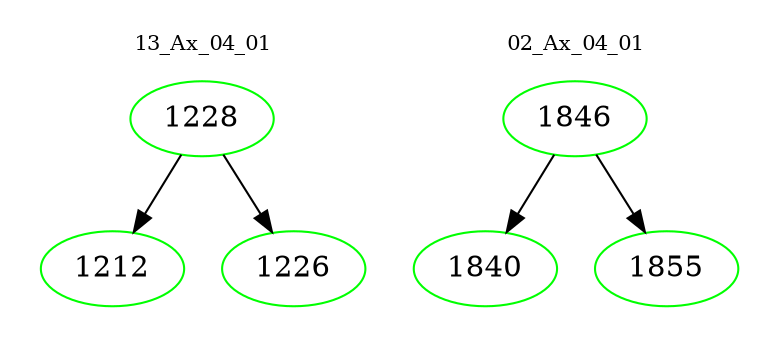 digraph{
subgraph cluster_0 {
color = white
label = "13_Ax_04_01";
fontsize=10;
T0_1228 [label="1228", color="green"]
T0_1228 -> T0_1212 [color="black"]
T0_1212 [label="1212", color="green"]
T0_1228 -> T0_1226 [color="black"]
T0_1226 [label="1226", color="green"]
}
subgraph cluster_1 {
color = white
label = "02_Ax_04_01";
fontsize=10;
T1_1846 [label="1846", color="green"]
T1_1846 -> T1_1840 [color="black"]
T1_1840 [label="1840", color="green"]
T1_1846 -> T1_1855 [color="black"]
T1_1855 [label="1855", color="green"]
}
}
